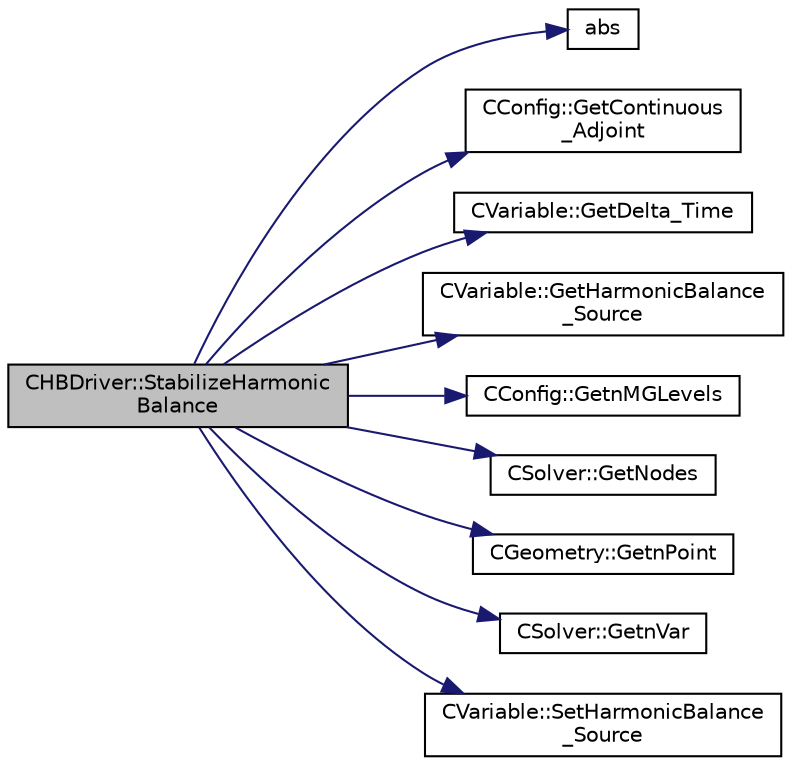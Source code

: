digraph "CHBDriver::StabilizeHarmonicBalance"
{
 // LATEX_PDF_SIZE
  edge [fontname="Helvetica",fontsize="10",labelfontname="Helvetica",labelfontsize="10"];
  node [fontname="Helvetica",fontsize="10",shape=record];
  rankdir="LR";
  Node1 [label="CHBDriver::StabilizeHarmonic\lBalance",height=0.2,width=0.4,color="black", fillcolor="grey75", style="filled", fontcolor="black",tooltip="Precondition Harmonic Balance source term for stability."];
  Node1 -> Node2 [color="midnightblue",fontsize="10",style="solid",fontname="Helvetica"];
  Node2 [label="abs",height=0.2,width=0.4,color="black", fillcolor="white", style="filled",URL="$group__SIMD.html#gaf7650d08e2a58ed700276ddc70f72f96",tooltip=" "];
  Node1 -> Node3 [color="midnightblue",fontsize="10",style="solid",fontname="Helvetica"];
  Node3 [label="CConfig::GetContinuous\l_Adjoint",height=0.2,width=0.4,color="black", fillcolor="white", style="filled",URL="$classCConfig.html#a1eb754aa86fb8154bc9eefea616b7cf9",tooltip="Determines if problem is adjoint."];
  Node1 -> Node4 [color="midnightblue",fontsize="10",style="solid",fontname="Helvetica"];
  Node4 [label="CVariable::GetDelta_Time",height=0.2,width=0.4,color="black", fillcolor="white", style="filled",URL="$classCVariable.html#aef3ea2cd0a87d55835bb2bd332678489",tooltip="Get the value of the time step."];
  Node1 -> Node5 [color="midnightblue",fontsize="10",style="solid",fontname="Helvetica"];
  Node5 [label="CVariable::GetHarmonicBalance\l_Source",height=0.2,width=0.4,color="black", fillcolor="white", style="filled",URL="$classCVariable.html#a548ab0e7b7d53639fbc341c6bc3511aa",tooltip="A virtual member."];
  Node1 -> Node6 [color="midnightblue",fontsize="10",style="solid",fontname="Helvetica"];
  Node6 [label="CConfig::GetnMGLevels",height=0.2,width=0.4,color="black", fillcolor="white", style="filled",URL="$classCConfig.html#a15a61a6f9a1d415c3509018f4916c5c1",tooltip="Get the number of multigrid levels."];
  Node1 -> Node7 [color="midnightblue",fontsize="10",style="solid",fontname="Helvetica"];
  Node7 [label="CSolver::GetNodes",height=0.2,width=0.4,color="black", fillcolor="white", style="filled",URL="$classCSolver.html#af3198e52a2ea377bb765647b5e697197",tooltip="Allow outside access to the nodes of the solver, containing conservatives, primitives,..."];
  Node1 -> Node8 [color="midnightblue",fontsize="10",style="solid",fontname="Helvetica"];
  Node8 [label="CGeometry::GetnPoint",height=0.2,width=0.4,color="black", fillcolor="white", style="filled",URL="$classCGeometry.html#a275fb07cd99ab79d7a04b4862280169d",tooltip="Get number of points."];
  Node1 -> Node9 [color="midnightblue",fontsize="10",style="solid",fontname="Helvetica"];
  Node9 [label="CSolver::GetnVar",height=0.2,width=0.4,color="black", fillcolor="white", style="filled",URL="$classCSolver.html#a0d5dd4e8f99684cfcc50560fd6684c35",tooltip="Get the number of variables of the problem."];
  Node1 -> Node10 [color="midnightblue",fontsize="10",style="solid",fontname="Helvetica"];
  Node10 [label="CVariable::SetHarmonicBalance\l_Source",height=0.2,width=0.4,color="black", fillcolor="white", style="filled",URL="$classCVariable.html#a32f8e46b568024361ef0257e6e0103fb",tooltip="A virtual member."];
}
